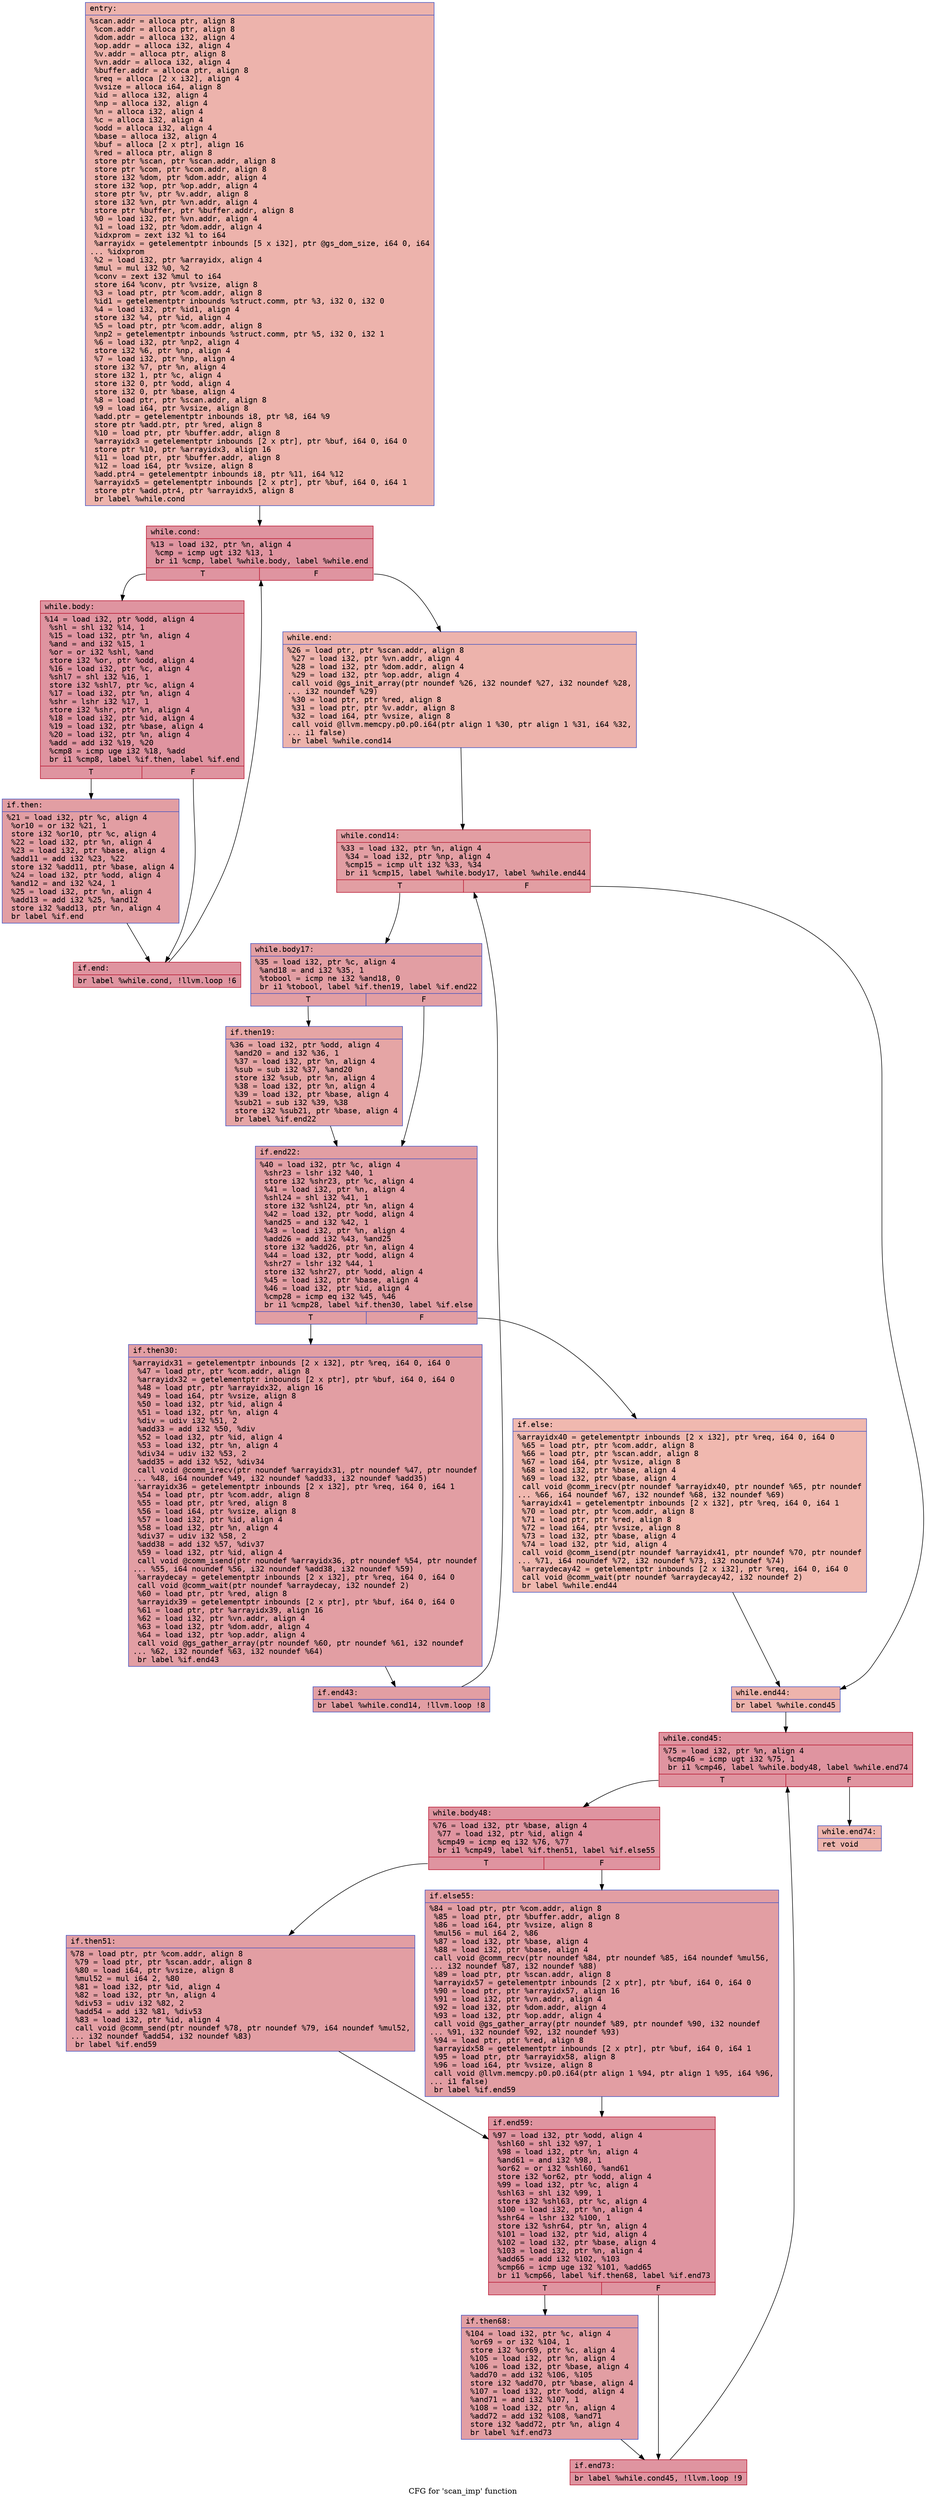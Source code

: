 digraph "CFG for 'scan_imp' function" {
	label="CFG for 'scan_imp' function";

	Node0x5645b07e0150 [shape=record,color="#3d50c3ff", style=filled, fillcolor="#d6524470" fontname="Courier",label="{entry:\l|  %scan.addr = alloca ptr, align 8\l  %com.addr = alloca ptr, align 8\l  %dom.addr = alloca i32, align 4\l  %op.addr = alloca i32, align 4\l  %v.addr = alloca ptr, align 8\l  %vn.addr = alloca i32, align 4\l  %buffer.addr = alloca ptr, align 8\l  %req = alloca [2 x i32], align 4\l  %vsize = alloca i64, align 8\l  %id = alloca i32, align 4\l  %np = alloca i32, align 4\l  %n = alloca i32, align 4\l  %c = alloca i32, align 4\l  %odd = alloca i32, align 4\l  %base = alloca i32, align 4\l  %buf = alloca [2 x ptr], align 16\l  %red = alloca ptr, align 8\l  store ptr %scan, ptr %scan.addr, align 8\l  store ptr %com, ptr %com.addr, align 8\l  store i32 %dom, ptr %dom.addr, align 4\l  store i32 %op, ptr %op.addr, align 4\l  store ptr %v, ptr %v.addr, align 8\l  store i32 %vn, ptr %vn.addr, align 4\l  store ptr %buffer, ptr %buffer.addr, align 8\l  %0 = load i32, ptr %vn.addr, align 4\l  %1 = load i32, ptr %dom.addr, align 4\l  %idxprom = zext i32 %1 to i64\l  %arrayidx = getelementptr inbounds [5 x i32], ptr @gs_dom_size, i64 0, i64\l... %idxprom\l  %2 = load i32, ptr %arrayidx, align 4\l  %mul = mul i32 %0, %2\l  %conv = zext i32 %mul to i64\l  store i64 %conv, ptr %vsize, align 8\l  %3 = load ptr, ptr %com.addr, align 8\l  %id1 = getelementptr inbounds %struct.comm, ptr %3, i32 0, i32 0\l  %4 = load i32, ptr %id1, align 4\l  store i32 %4, ptr %id, align 4\l  %5 = load ptr, ptr %com.addr, align 8\l  %np2 = getelementptr inbounds %struct.comm, ptr %5, i32 0, i32 1\l  %6 = load i32, ptr %np2, align 4\l  store i32 %6, ptr %np, align 4\l  %7 = load i32, ptr %np, align 4\l  store i32 %7, ptr %n, align 4\l  store i32 1, ptr %c, align 4\l  store i32 0, ptr %odd, align 4\l  store i32 0, ptr %base, align 4\l  %8 = load ptr, ptr %scan.addr, align 8\l  %9 = load i64, ptr %vsize, align 8\l  %add.ptr = getelementptr inbounds i8, ptr %8, i64 %9\l  store ptr %add.ptr, ptr %red, align 8\l  %10 = load ptr, ptr %buffer.addr, align 8\l  %arrayidx3 = getelementptr inbounds [2 x ptr], ptr %buf, i64 0, i64 0\l  store ptr %10, ptr %arrayidx3, align 16\l  %11 = load ptr, ptr %buffer.addr, align 8\l  %12 = load i64, ptr %vsize, align 8\l  %add.ptr4 = getelementptr inbounds i8, ptr %11, i64 %12\l  %arrayidx5 = getelementptr inbounds [2 x ptr], ptr %buf, i64 0, i64 1\l  store ptr %add.ptr4, ptr %arrayidx5, align 8\l  br label %while.cond\l}"];
	Node0x5645b07e0150 -> Node0x5645b07e3520[tooltip="entry -> while.cond\nProbability 100.00%" ];
	Node0x5645b07e3520 [shape=record,color="#b70d28ff", style=filled, fillcolor="#b70d2870" fontname="Courier",label="{while.cond:\l|  %13 = load i32, ptr %n, align 4\l  %cmp = icmp ugt i32 %13, 1\l  br i1 %cmp, label %while.body, label %while.end\l|{<s0>T|<s1>F}}"];
	Node0x5645b07e3520:s0 -> Node0x5645b07e3740[tooltip="while.cond -> while.body\nProbability 96.88%" ];
	Node0x5645b07e3520:s1 -> Node0x5645b07e37c0[tooltip="while.cond -> while.end\nProbability 3.12%" ];
	Node0x5645b07e3740 [shape=record,color="#b70d28ff", style=filled, fillcolor="#b70d2870" fontname="Courier",label="{while.body:\l|  %14 = load i32, ptr %odd, align 4\l  %shl = shl i32 %14, 1\l  %15 = load i32, ptr %n, align 4\l  %and = and i32 %15, 1\l  %or = or i32 %shl, %and\l  store i32 %or, ptr %odd, align 4\l  %16 = load i32, ptr %c, align 4\l  %shl7 = shl i32 %16, 1\l  store i32 %shl7, ptr %c, align 4\l  %17 = load i32, ptr %n, align 4\l  %shr = lshr i32 %17, 1\l  store i32 %shr, ptr %n, align 4\l  %18 = load i32, ptr %id, align 4\l  %19 = load i32, ptr %base, align 4\l  %20 = load i32, ptr %n, align 4\l  %add = add i32 %19, %20\l  %cmp8 = icmp uge i32 %18, %add\l  br i1 %cmp8, label %if.then, label %if.end\l|{<s0>T|<s1>F}}"];
	Node0x5645b07e3740:s0 -> Node0x5645b07e4320[tooltip="while.body -> if.then\nProbability 50.00%" ];
	Node0x5645b07e3740:s1 -> Node0x5645b07e4390[tooltip="while.body -> if.end\nProbability 50.00%" ];
	Node0x5645b07e4320 [shape=record,color="#3d50c3ff", style=filled, fillcolor="#be242e70" fontname="Courier",label="{if.then:\l|  %21 = load i32, ptr %c, align 4\l  %or10 = or i32 %21, 1\l  store i32 %or10, ptr %c, align 4\l  %22 = load i32, ptr %n, align 4\l  %23 = load i32, ptr %base, align 4\l  %add11 = add i32 %23, %22\l  store i32 %add11, ptr %base, align 4\l  %24 = load i32, ptr %odd, align 4\l  %and12 = and i32 %24, 1\l  %25 = load i32, ptr %n, align 4\l  %add13 = add i32 %25, %and12\l  store i32 %add13, ptr %n, align 4\l  br label %if.end\l}"];
	Node0x5645b07e4320 -> Node0x5645b07e4390[tooltip="if.then -> if.end\nProbability 100.00%" ];
	Node0x5645b07e4390 [shape=record,color="#b70d28ff", style=filled, fillcolor="#b70d2870" fontname="Courier",label="{if.end:\l|  br label %while.cond, !llvm.loop !6\l}"];
	Node0x5645b07e4390 -> Node0x5645b07e3520[tooltip="if.end -> while.cond\nProbability 100.00%" ];
	Node0x5645b07e37c0 [shape=record,color="#3d50c3ff", style=filled, fillcolor="#d6524470" fontname="Courier",label="{while.end:\l|  %26 = load ptr, ptr %scan.addr, align 8\l  %27 = load i32, ptr %vn.addr, align 4\l  %28 = load i32, ptr %dom.addr, align 4\l  %29 = load i32, ptr %op.addr, align 4\l  call void @gs_init_array(ptr noundef %26, i32 noundef %27, i32 noundef %28,\l... i32 noundef %29)\l  %30 = load ptr, ptr %red, align 8\l  %31 = load ptr, ptr %v.addr, align 8\l  %32 = load i64, ptr %vsize, align 8\l  call void @llvm.memcpy.p0.p0.i64(ptr align 1 %30, ptr align 1 %31, i64 %32,\l... i1 false)\l  br label %while.cond14\l}"];
	Node0x5645b07e37c0 -> Node0x5645b07e66d0[tooltip="while.end -> while.cond14\nProbability 100.00%" ];
	Node0x5645b07e66d0 [shape=record,color="#b70d28ff", style=filled, fillcolor="#be242e70" fontname="Courier",label="{while.cond14:\l|  %33 = load i32, ptr %n, align 4\l  %34 = load i32, ptr %np, align 4\l  %cmp15 = icmp ult i32 %33, %34\l  br i1 %cmp15, label %while.body17, label %while.end44\l|{<s0>T|<s1>F}}"];
	Node0x5645b07e66d0:s0 -> Node0x5645b07e6920[tooltip="while.cond14 -> while.body17\nProbability 96.88%" ];
	Node0x5645b07e66d0:s1 -> Node0x5645b07e6970[tooltip="while.cond14 -> while.end44\nProbability 3.12%" ];
	Node0x5645b07e6920 [shape=record,color="#3d50c3ff", style=filled, fillcolor="#be242e70" fontname="Courier",label="{while.body17:\l|  %35 = load i32, ptr %c, align 4\l  %and18 = and i32 %35, 1\l  %tobool = icmp ne i32 %and18, 0\l  br i1 %tobool, label %if.then19, label %if.end22\l|{<s0>T|<s1>F}}"];
	Node0x5645b07e6920:s0 -> Node0x5645b07e6ce0[tooltip="while.body17 -> if.then19\nProbability 50.00%" ];
	Node0x5645b07e6920:s1 -> Node0x5645b07e6d60[tooltip="while.body17 -> if.end22\nProbability 50.00%" ];
	Node0x5645b07e6ce0 [shape=record,color="#3d50c3ff", style=filled, fillcolor="#c5333470" fontname="Courier",label="{if.then19:\l|  %36 = load i32, ptr %odd, align 4\l  %and20 = and i32 %36, 1\l  %37 = load i32, ptr %n, align 4\l  %sub = sub i32 %37, %and20\l  store i32 %sub, ptr %n, align 4\l  %38 = load i32, ptr %n, align 4\l  %39 = load i32, ptr %base, align 4\l  %sub21 = sub i32 %39, %38\l  store i32 %sub21, ptr %base, align 4\l  br label %if.end22\l}"];
	Node0x5645b07e6ce0 -> Node0x5645b07e6d60[tooltip="if.then19 -> if.end22\nProbability 100.00%" ];
	Node0x5645b07e6d60 [shape=record,color="#3d50c3ff", style=filled, fillcolor="#be242e70" fontname="Courier",label="{if.end22:\l|  %40 = load i32, ptr %c, align 4\l  %shr23 = lshr i32 %40, 1\l  store i32 %shr23, ptr %c, align 4\l  %41 = load i32, ptr %n, align 4\l  %shl24 = shl i32 %41, 1\l  store i32 %shl24, ptr %n, align 4\l  %42 = load i32, ptr %odd, align 4\l  %and25 = and i32 %42, 1\l  %43 = load i32, ptr %n, align 4\l  %add26 = add i32 %43, %and25\l  store i32 %add26, ptr %n, align 4\l  %44 = load i32, ptr %odd, align 4\l  %shr27 = lshr i32 %44, 1\l  store i32 %shr27, ptr %odd, align 4\l  %45 = load i32, ptr %base, align 4\l  %46 = load i32, ptr %id, align 4\l  %cmp28 = icmp eq i32 %45, %46\l  br i1 %cmp28, label %if.then30, label %if.else\l|{<s0>T|<s1>F}}"];
	Node0x5645b07e6d60:s0 -> Node0x5645b07e7ed0[tooltip="if.end22 -> if.then30\nProbability 96.88%" ];
	Node0x5645b07e6d60:s1 -> Node0x5645b07e7f50[tooltip="if.end22 -> if.else\nProbability 3.12%" ];
	Node0x5645b07e7ed0 [shape=record,color="#3d50c3ff", style=filled, fillcolor="#be242e70" fontname="Courier",label="{if.then30:\l|  %arrayidx31 = getelementptr inbounds [2 x i32], ptr %req, i64 0, i64 0\l  %47 = load ptr, ptr %com.addr, align 8\l  %arrayidx32 = getelementptr inbounds [2 x ptr], ptr %buf, i64 0, i64 0\l  %48 = load ptr, ptr %arrayidx32, align 16\l  %49 = load i64, ptr %vsize, align 8\l  %50 = load i32, ptr %id, align 4\l  %51 = load i32, ptr %n, align 4\l  %div = udiv i32 %51, 2\l  %add33 = add i32 %50, %div\l  %52 = load i32, ptr %id, align 4\l  %53 = load i32, ptr %n, align 4\l  %div34 = udiv i32 %53, 2\l  %add35 = add i32 %52, %div34\l  call void @comm_irecv(ptr noundef %arrayidx31, ptr noundef %47, ptr noundef\l... %48, i64 noundef %49, i32 noundef %add33, i32 noundef %add35)\l  %arrayidx36 = getelementptr inbounds [2 x i32], ptr %req, i64 0, i64 1\l  %54 = load ptr, ptr %com.addr, align 8\l  %55 = load ptr, ptr %red, align 8\l  %56 = load i64, ptr %vsize, align 8\l  %57 = load i32, ptr %id, align 4\l  %58 = load i32, ptr %n, align 4\l  %div37 = udiv i32 %58, 2\l  %add38 = add i32 %57, %div37\l  %59 = load i32, ptr %id, align 4\l  call void @comm_isend(ptr noundef %arrayidx36, ptr noundef %54, ptr noundef\l... %55, i64 noundef %56, i32 noundef %add38, i32 noundef %59)\l  %arraydecay = getelementptr inbounds [2 x i32], ptr %req, i64 0, i64 0\l  call void @comm_wait(ptr noundef %arraydecay, i32 noundef 2)\l  %60 = load ptr, ptr %red, align 8\l  %arrayidx39 = getelementptr inbounds [2 x ptr], ptr %buf, i64 0, i64 0\l  %61 = load ptr, ptr %arrayidx39, align 16\l  %62 = load i32, ptr %vn.addr, align 4\l  %63 = load i32, ptr %dom.addr, align 4\l  %64 = load i32, ptr %op.addr, align 4\l  call void @gs_gather_array(ptr noundef %60, ptr noundef %61, i32 noundef\l... %62, i32 noundef %63, i32 noundef %64)\l  br label %if.end43\l}"];
	Node0x5645b07e7ed0 -> Node0x5645b07eabb0[tooltip="if.then30 -> if.end43\nProbability 100.00%" ];
	Node0x5645b07e7f50 [shape=record,color="#3d50c3ff", style=filled, fillcolor="#dc5d4a70" fontname="Courier",label="{if.else:\l|  %arrayidx40 = getelementptr inbounds [2 x i32], ptr %req, i64 0, i64 0\l  %65 = load ptr, ptr %com.addr, align 8\l  %66 = load ptr, ptr %scan.addr, align 8\l  %67 = load i64, ptr %vsize, align 8\l  %68 = load i32, ptr %base, align 4\l  %69 = load i32, ptr %base, align 4\l  call void @comm_irecv(ptr noundef %arrayidx40, ptr noundef %65, ptr noundef\l... %66, i64 noundef %67, i32 noundef %68, i32 noundef %69)\l  %arrayidx41 = getelementptr inbounds [2 x i32], ptr %req, i64 0, i64 1\l  %70 = load ptr, ptr %com.addr, align 8\l  %71 = load ptr, ptr %red, align 8\l  %72 = load i64, ptr %vsize, align 8\l  %73 = load i32, ptr %base, align 4\l  %74 = load i32, ptr %id, align 4\l  call void @comm_isend(ptr noundef %arrayidx41, ptr noundef %70, ptr noundef\l... %71, i64 noundef %72, i32 noundef %73, i32 noundef %74)\l  %arraydecay42 = getelementptr inbounds [2 x i32], ptr %req, i64 0, i64 0\l  call void @comm_wait(ptr noundef %arraydecay42, i32 noundef 2)\l  br label %while.end44\l}"];
	Node0x5645b07e7f50 -> Node0x5645b07e6970[tooltip="if.else -> while.end44\nProbability 100.00%" ];
	Node0x5645b07eabb0 [shape=record,color="#3d50c3ff", style=filled, fillcolor="#be242e70" fontname="Courier",label="{if.end43:\l|  br label %while.cond14, !llvm.loop !8\l}"];
	Node0x5645b07eabb0 -> Node0x5645b07e66d0[tooltip="if.end43 -> while.cond14\nProbability 100.00%" ];
	Node0x5645b07e6970 [shape=record,color="#3d50c3ff", style=filled, fillcolor="#d6524470" fontname="Courier",label="{while.end44:\l|  br label %while.cond45\l}"];
	Node0x5645b07e6970 -> Node0x5645b07ebb00[tooltip="while.end44 -> while.cond45\nProbability 100.00%" ];
	Node0x5645b07ebb00 [shape=record,color="#b70d28ff", style=filled, fillcolor="#b70d2870" fontname="Courier",label="{while.cond45:\l|  %75 = load i32, ptr %n, align 4\l  %cmp46 = icmp ugt i32 %75, 1\l  br i1 %cmp46, label %while.body48, label %while.end74\l|{<s0>T|<s1>F}}"];
	Node0x5645b07ebb00:s0 -> Node0x5645b07ebd00[tooltip="while.cond45 -> while.body48\nProbability 96.88%" ];
	Node0x5645b07ebb00:s1 -> Node0x5645b07ebd80[tooltip="while.cond45 -> while.end74\nProbability 3.12%" ];
	Node0x5645b07ebd00 [shape=record,color="#b70d28ff", style=filled, fillcolor="#b70d2870" fontname="Courier",label="{while.body48:\l|  %76 = load i32, ptr %base, align 4\l  %77 = load i32, ptr %id, align 4\l  %cmp49 = icmp eq i32 %76, %77\l  br i1 %cmp49, label %if.then51, label %if.else55\l|{<s0>T|<s1>F}}"];
	Node0x5645b07ebd00:s0 -> Node0x5645b07ec040[tooltip="while.body48 -> if.then51\nProbability 50.00%" ];
	Node0x5645b07ebd00:s1 -> Node0x5645b07ec0c0[tooltip="while.body48 -> if.else55\nProbability 50.00%" ];
	Node0x5645b07ec040 [shape=record,color="#3d50c3ff", style=filled, fillcolor="#be242e70" fontname="Courier",label="{if.then51:\l|  %78 = load ptr, ptr %com.addr, align 8\l  %79 = load ptr, ptr %scan.addr, align 8\l  %80 = load i64, ptr %vsize, align 8\l  %mul52 = mul i64 2, %80\l  %81 = load i32, ptr %id, align 4\l  %82 = load i32, ptr %n, align 4\l  %div53 = udiv i32 %82, 2\l  %add54 = add i32 %81, %div53\l  %83 = load i32, ptr %id, align 4\l  call void @comm_send(ptr noundef %78, ptr noundef %79, i64 noundef %mul52,\l... i32 noundef %add54, i32 noundef %83)\l  br label %if.end59\l}"];
	Node0x5645b07ec040 -> Node0x5645b07ec990[tooltip="if.then51 -> if.end59\nProbability 100.00%" ];
	Node0x5645b07ec0c0 [shape=record,color="#3d50c3ff", style=filled, fillcolor="#be242e70" fontname="Courier",label="{if.else55:\l|  %84 = load ptr, ptr %com.addr, align 8\l  %85 = load ptr, ptr %buffer.addr, align 8\l  %86 = load i64, ptr %vsize, align 8\l  %mul56 = mul i64 2, %86\l  %87 = load i32, ptr %base, align 4\l  %88 = load i32, ptr %base, align 4\l  call void @comm_recv(ptr noundef %84, ptr noundef %85, i64 noundef %mul56,\l... i32 noundef %87, i32 noundef %88)\l  %89 = load ptr, ptr %scan.addr, align 8\l  %arrayidx57 = getelementptr inbounds [2 x ptr], ptr %buf, i64 0, i64 0\l  %90 = load ptr, ptr %arrayidx57, align 16\l  %91 = load i32, ptr %vn.addr, align 4\l  %92 = load i32, ptr %dom.addr, align 4\l  %93 = load i32, ptr %op.addr, align 4\l  call void @gs_gather_array(ptr noundef %89, ptr noundef %90, i32 noundef\l... %91, i32 noundef %92, i32 noundef %93)\l  %94 = load ptr, ptr %red, align 8\l  %arrayidx58 = getelementptr inbounds [2 x ptr], ptr %buf, i64 0, i64 1\l  %95 = load ptr, ptr %arrayidx58, align 8\l  %96 = load i64, ptr %vsize, align 8\l  call void @llvm.memcpy.p0.p0.i64(ptr align 1 %94, ptr align 1 %95, i64 %96,\l... i1 false)\l  br label %if.end59\l}"];
	Node0x5645b07ec0c0 -> Node0x5645b07ec990[tooltip="if.else55 -> if.end59\nProbability 100.00%" ];
	Node0x5645b07ec990 [shape=record,color="#b70d28ff", style=filled, fillcolor="#b70d2870" fontname="Courier",label="{if.end59:\l|  %97 = load i32, ptr %odd, align 4\l  %shl60 = shl i32 %97, 1\l  %98 = load i32, ptr %n, align 4\l  %and61 = and i32 %98, 1\l  %or62 = or i32 %shl60, %and61\l  store i32 %or62, ptr %odd, align 4\l  %99 = load i32, ptr %c, align 4\l  %shl63 = shl i32 %99, 1\l  store i32 %shl63, ptr %c, align 4\l  %100 = load i32, ptr %n, align 4\l  %shr64 = lshr i32 %100, 1\l  store i32 %shr64, ptr %n, align 4\l  %101 = load i32, ptr %id, align 4\l  %102 = load i32, ptr %base, align 4\l  %103 = load i32, ptr %n, align 4\l  %add65 = add i32 %102, %103\l  %cmp66 = icmp uge i32 %101, %add65\l  br i1 %cmp66, label %if.then68, label %if.end73\l|{<s0>T|<s1>F}}"];
	Node0x5645b07ec990:s0 -> Node0x5645b07ef140[tooltip="if.end59 -> if.then68\nProbability 50.00%" ];
	Node0x5645b07ec990:s1 -> Node0x5645b07ef190[tooltip="if.end59 -> if.end73\nProbability 50.00%" ];
	Node0x5645b07ef140 [shape=record,color="#3d50c3ff", style=filled, fillcolor="#be242e70" fontname="Courier",label="{if.then68:\l|  %104 = load i32, ptr %c, align 4\l  %or69 = or i32 %104, 1\l  store i32 %or69, ptr %c, align 4\l  %105 = load i32, ptr %n, align 4\l  %106 = load i32, ptr %base, align 4\l  %add70 = add i32 %106, %105\l  store i32 %add70, ptr %base, align 4\l  %107 = load i32, ptr %odd, align 4\l  %and71 = and i32 %107, 1\l  %108 = load i32, ptr %n, align 4\l  %add72 = add i32 %108, %and71\l  store i32 %add72, ptr %n, align 4\l  br label %if.end73\l}"];
	Node0x5645b07ef140 -> Node0x5645b07ef190[tooltip="if.then68 -> if.end73\nProbability 100.00%" ];
	Node0x5645b07ef190 [shape=record,color="#b70d28ff", style=filled, fillcolor="#b70d2870" fontname="Courier",label="{if.end73:\l|  br label %while.cond45, !llvm.loop !9\l}"];
	Node0x5645b07ef190 -> Node0x5645b07ebb00[tooltip="if.end73 -> while.cond45\nProbability 100.00%" ];
	Node0x5645b07ebd80 [shape=record,color="#3d50c3ff", style=filled, fillcolor="#d6524470" fontname="Courier",label="{while.end74:\l|  ret void\l}"];
}
